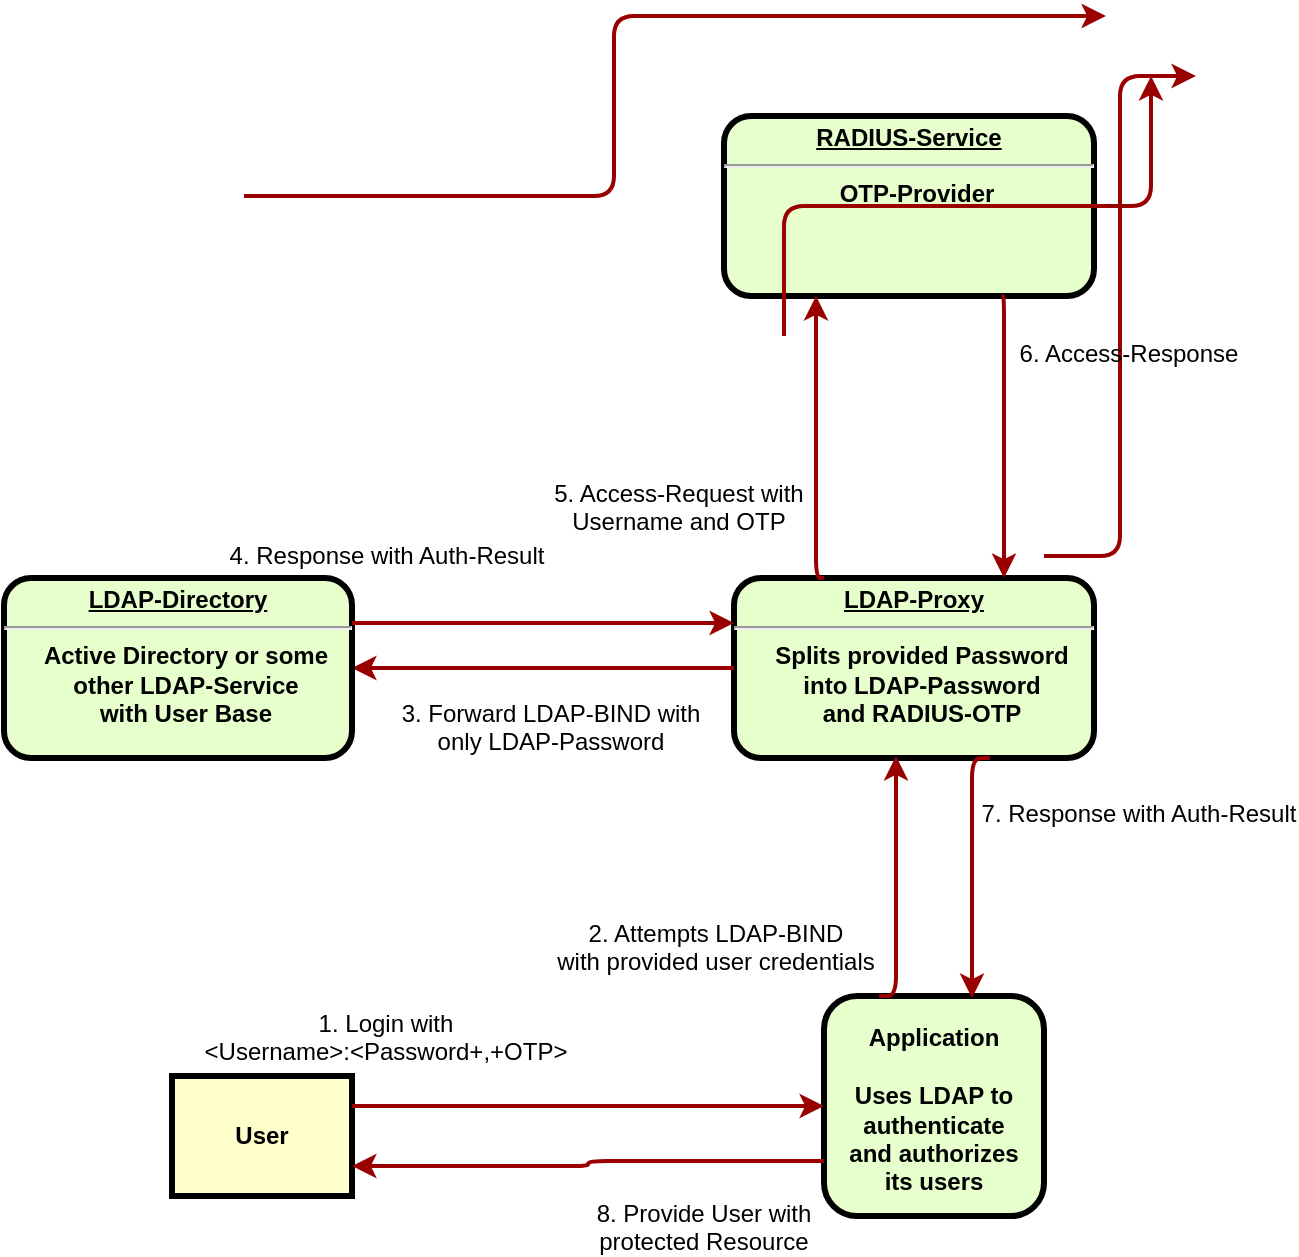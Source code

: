 <mxfile version="16.6.4" type="device"><diagram name="Page-1" id="c7558073-3199-34d8-9f00-42111426c3f3"><mxGraphModel dx="1422" dy="804" grid="1" gridSize="10" guides="1" tooltips="1" connect="1" arrows="1" fold="1" page="1" pageScale="1" pageWidth="826" pageHeight="1169" background="none" math="0" shadow="0"><root><mxCell id="0"/><mxCell id="1" parent="0"/><mxCell id="9" value="&lt;br&gt;Application&lt;br&gt;&lt;br&gt;Uses LDAP to&lt;br&gt;authenticate&lt;br&gt;and authorizes&lt;br&gt;its users" style="verticalAlign=middle;align=center;overflow=fill;fontSize=12;fontFamily=Helvetica;html=1;rounded=1;fontStyle=1;strokeWidth=3;fillColor=#E6FFCC" parent="1" vertex="1"><mxGeometry x="550" y="580" width="110" height="110" as="geometry"/></mxCell><mxCell id="10" value="&lt;p style=&quot;margin: 0px ; margin-top: 4px ; text-align: center ; text-decoration: underline&quot;&gt;&lt;strong&gt;RADIUS-Service&lt;br&gt;&lt;/strong&gt;&lt;/p&gt;&lt;hr&gt;&lt;p style=&quot;margin: 0px ; margin-left: 8px&quot;&gt;OTP-Provider&lt;/p&gt;" style="verticalAlign=middle;align=center;overflow=fill;fontSize=12;fontFamily=Helvetica;html=1;rounded=1;fontStyle=1;strokeWidth=3;fillColor=#E6FFCC" parent="1" vertex="1"><mxGeometry x="500" y="140" width="185" height="90" as="geometry"/></mxCell><mxCell id="15" value="User" style="whiteSpace=wrap;align=center;verticalAlign=middle;fontStyle=1;strokeWidth=3;fillColor=#FFFFCC" parent="1" vertex="1"><mxGeometry x="224.0" y="620" width="90" height="60" as="geometry"/></mxCell><mxCell id="11" value="&lt;p style=&quot;margin: 0px ; margin-top: 4px ; text-align: center ; text-decoration: underline&quot;&gt;&lt;strong&gt;LDAP-Proxy&lt;/strong&gt;&lt;/p&gt;&lt;hr&gt;&lt;p style=&quot;margin: 0px ; margin-left: 8px&quot;&gt;Splits provided Password&lt;/p&gt;&lt;p style=&quot;margin: 0px ; margin-left: 8px&quot;&gt;into LDAP-Password&lt;/p&gt;&lt;p style=&quot;margin: 0px ; margin-left: 8px&quot;&gt;and RADIUS-OTP&lt;/p&gt;" style="verticalAlign=middle;align=center;overflow=fill;fontSize=12;fontFamily=Helvetica;html=1;rounded=1;fontStyle=1;strokeWidth=3;fillColor=#E6FFCC" parent="1" vertex="1"><mxGeometry x="505" y="371" width="180" height="90" as="geometry"/></mxCell><mxCell id="65" value="" style="edgeStyle=elbowEdgeStyle;elbow=horizontal;strokeColor=#990000;strokeWidth=2" parent="1" source="6" edge="1"><mxGeometry width="100" height="100" relative="1" as="geometry"><mxPoint x="260" y="180.0" as="sourcePoint"/><mxPoint x="691" y="90" as="targetPoint"/><Array as="points"><mxPoint x="445" y="140"/></Array></mxGeometry></mxCell><mxCell id="66" value="" style="edgeStyle=elbowEdgeStyle;elbow=vertical;entryX=0.25;entryY=1;strokeColor=#990000;strokeWidth=2" parent="1" source="8" edge="1"><mxGeometry width="100" height="100" relative="1" as="geometry"><mxPoint x="530" y="250" as="sourcePoint"/><mxPoint x="713.5" y="120" as="targetPoint"/></mxGeometry></mxCell><mxCell id="67" value="" style="edgeStyle=elbowEdgeStyle;elbow=horizontal;strokeColor=#990000;strokeWidth=2" parent="1" source="7" edge="1"><mxGeometry width="100" height="100" relative="1" as="geometry"><mxPoint x="660.0" y="360" as="sourcePoint"/><mxPoint x="736" y="120" as="targetPoint"/></mxGeometry></mxCell><mxCell id="78" value="" style="edgeStyle=elbowEdgeStyle;elbow=horizontal;strokeColor=#990000;strokeWidth=2;exitX=1;exitY=0.25;exitDx=0;exitDy=0;" parent="1" source="15" target="9" edge="1"><mxGeometry width="100" height="100" relative="1" as="geometry"><mxPoint x="430" y="700" as="sourcePoint"/><mxPoint x="530" y="600" as="targetPoint"/></mxGeometry></mxCell><mxCell id="79" value="1. Login with&#10;&lt;Username&gt;:&lt;Password+,+OTP&gt;&#10;" style="text;spacingTop=-5;align=center" parent="1" vertex="1"><mxGeometry x="231" y="585" width="200" height="20" as="geometry"/></mxCell><mxCell id="84" value="3. Forward LDAP-BIND with&#10;only LDAP-Password" style="text;spacingTop=-5;align=center" parent="1" vertex="1"><mxGeometry x="396" y="430" width="35" height="20" as="geometry"/></mxCell><mxCell id="88" value="" style="edgeStyle=elbowEdgeStyle;elbow=horizontal;strokeColor=#990000;strokeWidth=2;entryX=1;entryY=0.5;entryDx=0;entryDy=0;exitX=0;exitY=0.5;exitDx=0;exitDy=0;" parent="1" source="11" target="c7dhGC2Dctc8VYFpEANP-97" edge="1"><mxGeometry width="100" height="100" relative="1" as="geometry"><mxPoint x="420" y="480" as="sourcePoint"/><mxPoint x="150" y="400" as="targetPoint"/><Array as="points"><mxPoint x="430" y="450"/></Array></mxGeometry></mxCell><mxCell id="92" value="" style="edgeStyle=elbowEdgeStyle;elbow=horizontal;strokeColor=#990000;strokeWidth=2;exitX=0.25;exitY=0;exitDx=0;exitDy=0;" parent="1" source="9" edge="1"><mxGeometry width="100" height="100" relative="1" as="geometry"><mxPoint x="250" y="441" as="sourcePoint"/><mxPoint x="586" y="460" as="targetPoint"/><Array as="points"><mxPoint x="586" y="520"/></Array></mxGeometry></mxCell><mxCell id="93" value="" style="edgeStyle=elbowEdgeStyle;elbow=horizontal;strokeColor=#990000;strokeWidth=2;exitX=0.711;exitY=1;exitDx=0;exitDy=0;entryX=0.673;entryY=0.009;entryDx=0;entryDy=0;entryPerimeter=0;exitPerimeter=0;" parent="1" source="11" target="9" edge="1"><mxGeometry width="100" height="100" relative="1" as="geometry"><mxPoint x="40" y="510" as="sourcePoint"/><mxPoint x="230" y="441" as="targetPoint"/><Array as="points"><mxPoint x="624" y="520"/></Array></mxGeometry></mxCell><mxCell id="96" value="2. Attempts LDAP-BIND&#10;with provided user credentials" style="text;spacingTop=-5;align=center" parent="1" vertex="1"><mxGeometry x="431" y="540" width="130" height="15" as="geometry"/></mxCell><mxCell id="c7dhGC2Dctc8VYFpEANP-97" value="&lt;p style=&quot;margin: 0px ; margin-top: 4px ; text-align: center ; text-decoration: underline&quot;&gt;&lt;strong&gt;LDAP-Directory&lt;/strong&gt;&lt;/p&gt;&lt;hr&gt;&lt;p style=&quot;margin: 0px ; margin-left: 8px&quot;&gt;Active Directory or some&lt;/p&gt;&lt;p style=&quot;margin: 0px ; margin-left: 8px&quot;&gt;other LDAP-Service&lt;/p&gt;&lt;p style=&quot;margin: 0px ; margin-left: 8px&quot;&gt;with User Base&lt;/p&gt;" style="verticalAlign=middle;align=center;overflow=fill;fontSize=12;fontFamily=Helvetica;html=1;rounded=1;fontStyle=1;strokeWidth=3;fillColor=#E6FFCC" vertex="1" parent="1"><mxGeometry x="140" y="371" width="174" height="90" as="geometry"/></mxCell><mxCell id="c7dhGC2Dctc8VYFpEANP-98" value="" style="edgeStyle=elbowEdgeStyle;elbow=horizontal;strokeColor=#990000;strokeWidth=2;entryX=0;entryY=0.25;entryDx=0;entryDy=0;exitX=1;exitY=0.25;exitDx=0;exitDy=0;" edge="1" parent="1" source="c7dhGC2Dctc8VYFpEANP-97" target="11"><mxGeometry width="100" height="100" relative="1" as="geometry"><mxPoint x="515" y="426" as="sourcePoint"/><mxPoint x="324" y="426" as="targetPoint"/><Array as="points"><mxPoint x="440" y="460"/></Array></mxGeometry></mxCell><mxCell id="c7dhGC2Dctc8VYFpEANP-99" value="4. Response with Auth-Result" style="text;spacingTop=-5;align=center" vertex="1" parent="1"><mxGeometry x="314" y="351" width="35" height="20" as="geometry"/></mxCell><mxCell id="c7dhGC2Dctc8VYFpEANP-100" value="" style="edgeStyle=elbowEdgeStyle;elbow=horizontal;strokeColor=#990000;strokeWidth=2;entryX=0.25;entryY=1;entryDx=0;entryDy=0;exitX=0.25;exitY=0;exitDx=0;exitDy=0;" edge="1" parent="1" source="11" target="10"><mxGeometry width="100" height="100" relative="1" as="geometry"><mxPoint x="580" y="330" as="sourcePoint"/><mxPoint x="520" y="270" as="targetPoint"/><Array as="points"><mxPoint x="546" y="300"/></Array></mxGeometry></mxCell><mxCell id="c7dhGC2Dctc8VYFpEANP-101" value="" style="edgeStyle=elbowEdgeStyle;elbow=horizontal;strokeColor=#990000;strokeWidth=2;entryX=0.75;entryY=0;entryDx=0;entryDy=0;exitX=0.75;exitY=1;exitDx=0;exitDy=0;" edge="1" parent="1" source="10" target="11"><mxGeometry width="100" height="100" relative="1" as="geometry"><mxPoint x="600" y="300" as="sourcePoint"/><mxPoint x="556.25" y="240" as="targetPoint"/><Array as="points"><mxPoint x="640" y="300"/></Array></mxGeometry></mxCell><mxCell id="c7dhGC2Dctc8VYFpEANP-102" value="5. Access-Request with&#10;Username and OTP" style="text;spacingTop=-5;align=center" vertex="1" parent="1"><mxGeometry x="460" y="320" width="35" height="20" as="geometry"/></mxCell><mxCell id="c7dhGC2Dctc8VYFpEANP-103" value="6. Access-Response" style="text;spacingTop=-5;align=center" vertex="1" parent="1"><mxGeometry x="685" y="250" width="35" height="20" as="geometry"/></mxCell><mxCell id="c7dhGC2Dctc8VYFpEANP-104" value="7. Response with Auth-Result" style="text;spacingTop=-5;align=center" vertex="1" parent="1"><mxGeometry x="690" y="480" width="35" height="20" as="geometry"/></mxCell><mxCell id="c7dhGC2Dctc8VYFpEANP-106" value="" style="edgeStyle=elbowEdgeStyle;elbow=horizontal;strokeColor=#990000;strokeWidth=2;exitX=0;exitY=0.75;exitDx=0;exitDy=0;entryX=1;entryY=0.75;entryDx=0;entryDy=0;" edge="1" parent="1" source="9" target="15"><mxGeometry width="100" height="100" relative="1" as="geometry"><mxPoint x="324" y="645" as="sourcePoint"/><mxPoint x="490" y="730" as="targetPoint"/></mxGeometry></mxCell><mxCell id="c7dhGC2Dctc8VYFpEANP-107" value="8. Provide User with&#10;protected Resource&#10;" style="text;spacingTop=-5;align=center" vertex="1" parent="1"><mxGeometry x="390" y="680" width="200" height="20" as="geometry"/></mxCell></root></mxGraphModel></diagram></mxfile>